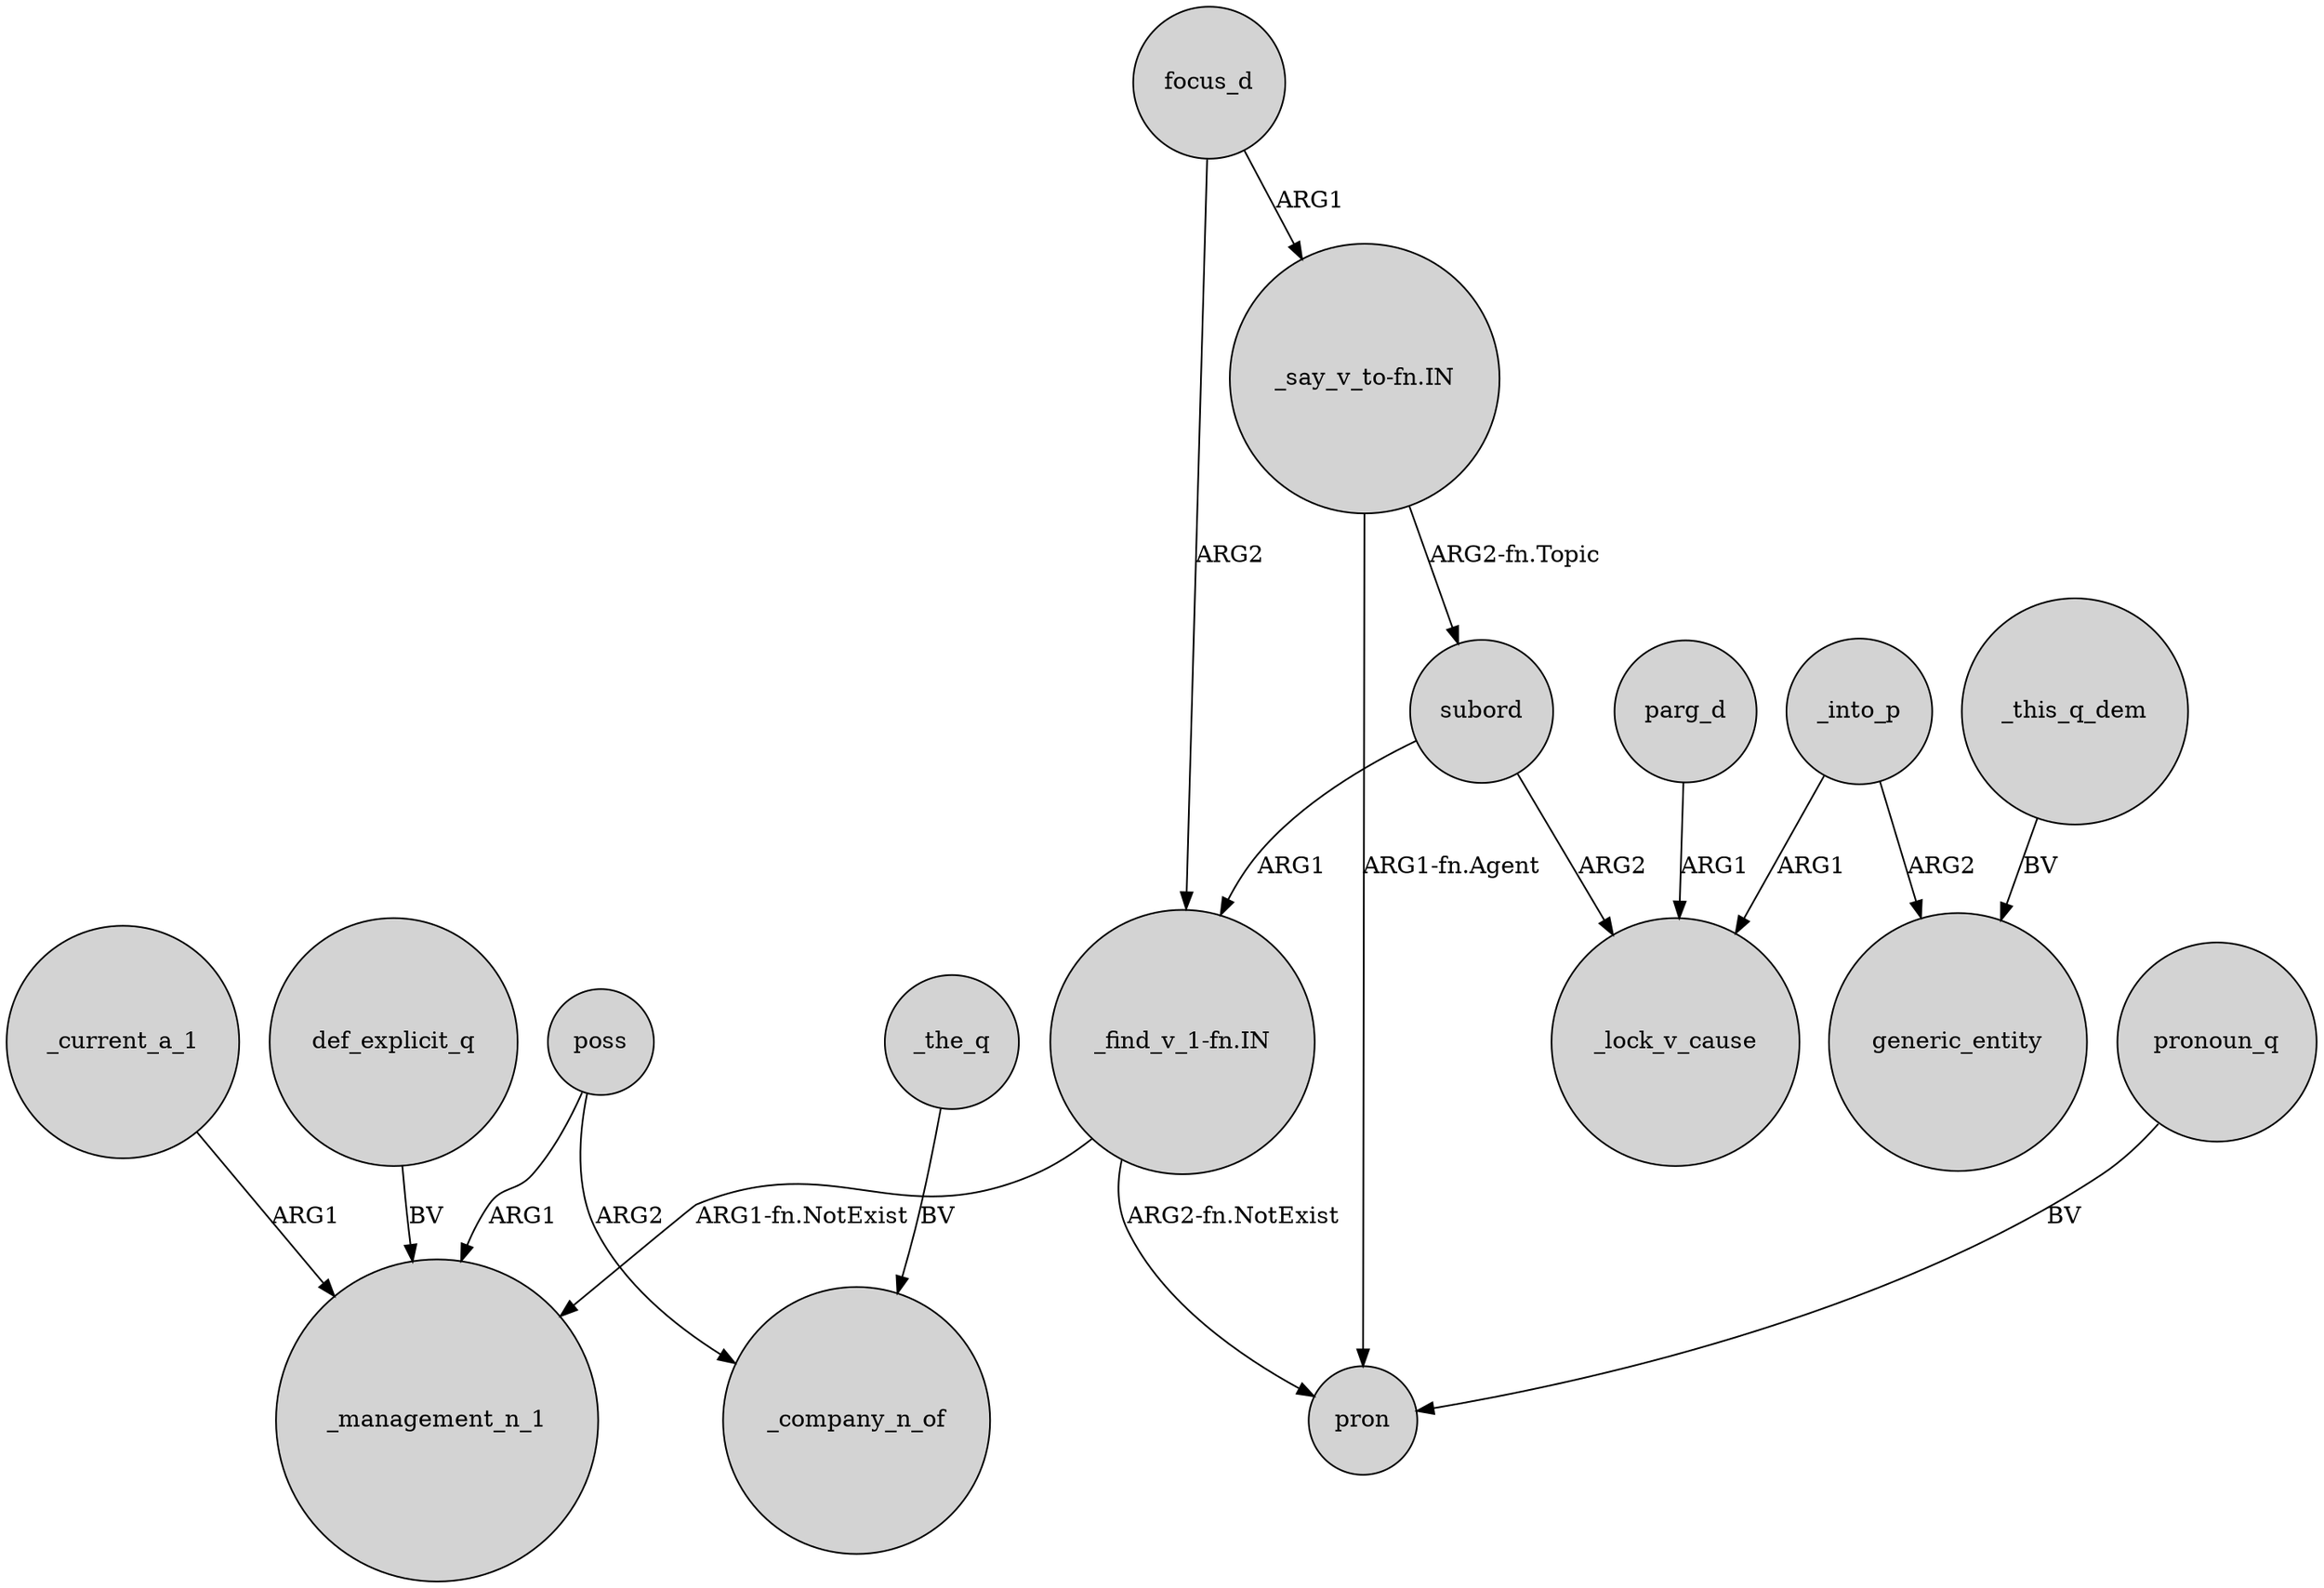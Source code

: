 digraph {
	node [shape=circle style=filled]
	poss -> _management_n_1 [label=ARG1]
	_current_a_1 -> _management_n_1 [label=ARG1]
	"_find_v_1-fn.IN" -> pron [label="ARG2-fn.NotExist"]
	poss -> _company_n_of [label=ARG2]
	_this_q_dem -> generic_entity [label=BV]
	"_say_v_to-fn.IN" -> pron [label="ARG1-fn.Agent"]
	subord -> "_find_v_1-fn.IN" [label=ARG1]
	"_find_v_1-fn.IN" -> _management_n_1 [label="ARG1-fn.NotExist"]
	def_explicit_q -> _management_n_1 [label=BV]
	pronoun_q -> pron [label=BV]
	parg_d -> _lock_v_cause [label=ARG1]
	_into_p -> _lock_v_cause [label=ARG1]
	_the_q -> _company_n_of [label=BV]
	"_say_v_to-fn.IN" -> subord [label="ARG2-fn.Topic"]
	focus_d -> "_say_v_to-fn.IN" [label=ARG1]
	subord -> _lock_v_cause [label=ARG2]
	_into_p -> generic_entity [label=ARG2]
	focus_d -> "_find_v_1-fn.IN" [label=ARG2]
}
